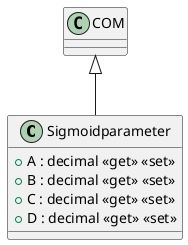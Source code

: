 @startuml
class Sigmoidparameter {
    + A : decimal <<get>> <<set>>
    + B : decimal <<get>> <<set>>
    + C : decimal <<get>> <<set>>
    + D : decimal <<get>> <<set>>
}
COM <|-- Sigmoidparameter
@enduml
